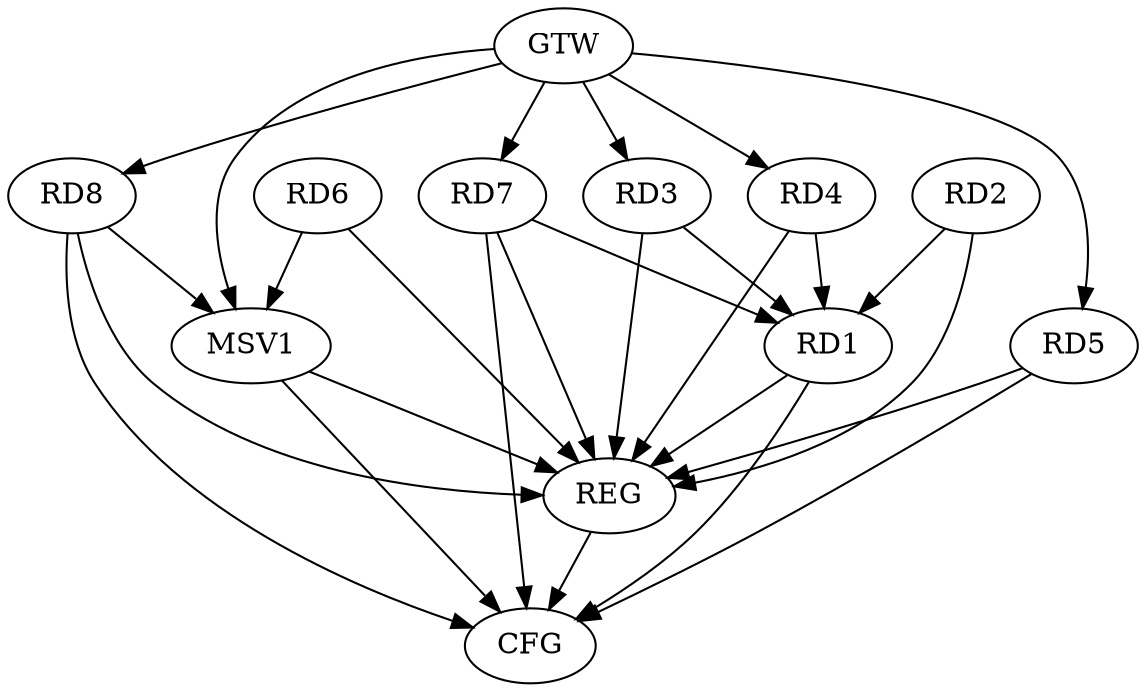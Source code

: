 strict digraph G {
  RD1 [ label="RD1" ];
  RD2 [ label="RD2" ];
  RD3 [ label="RD3" ];
  RD4 [ label="RD4" ];
  RD5 [ label="RD5" ];
  RD6 [ label="RD6" ];
  RD7 [ label="RD7" ];
  RD8 [ label="RD8" ];
  GTW [ label="GTW" ];
  REG [ label="REG" ];
  CFG [ label="CFG" ];
  MSV1 [ label="MSV1" ];
  GTW -> RD3;
  GTW -> RD4;
  GTW -> RD5;
  GTW -> RD7;
  GTW -> RD8;
  RD1 -> REG;
  RD2 -> REG;
  RD3 -> REG;
  RD4 -> REG;
  RD5 -> REG;
  RD6 -> REG;
  RD7 -> REG;
  RD8 -> REG;
  RD7 -> CFG;
  RD8 -> CFG;
  RD5 -> CFG;
  RD1 -> CFG;
  REG -> CFG;
  RD2 -> RD1;
  RD3 -> RD1;
  RD4 -> RD1;
  RD7 -> RD1;
  GTW -> MSV1;
  RD6 -> MSV1;
  RD8 -> MSV1;
  MSV1 -> REG;
  MSV1 -> CFG;
}
